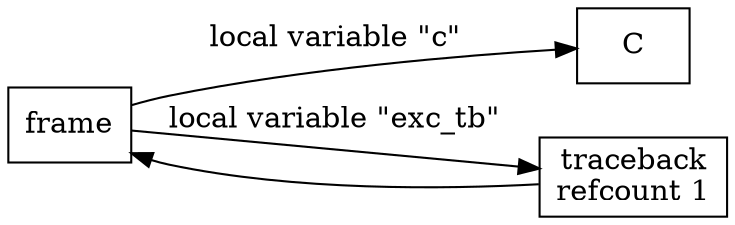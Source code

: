 digraph traceback {
    rankdir = LR
    frame [shape = rect]
    C [shape = rect]
    tb [shape = rect; label = "traceback\nrefcount 1"]
    tb -> frame
    frame -> tb [label = "local variable \"exc_tb\""]
    frame -> C [label = "local variable \"c\""]
}
